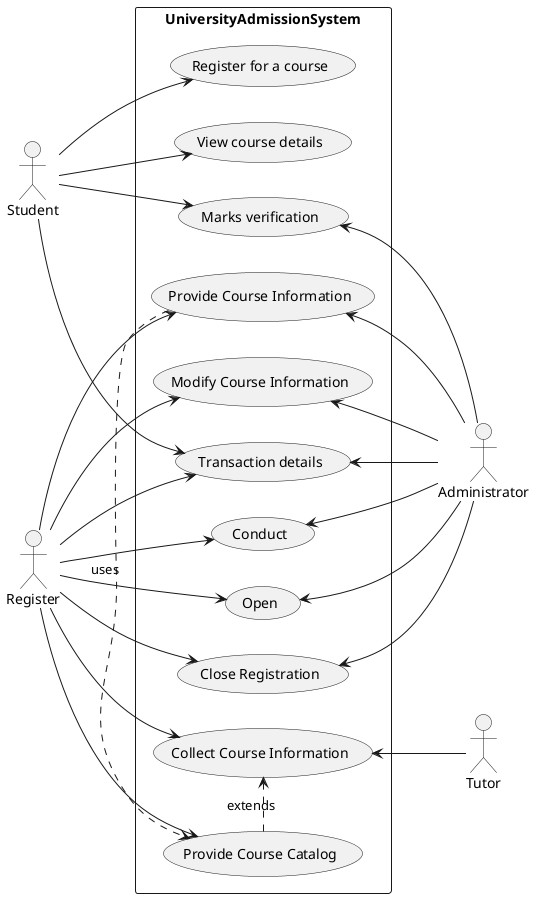 @startuml
left to right direction
actor Student as s
actor Register as r
actor Tutor as t
actor Administrator as a

rectangle UniversityAdmissionSystem {
  usecase "Register for a course" as UC1
  usecase "View course details" as UC2
  usecase "Marks verification" as UC3
  usecase "Transaction details" as UC4
  usecase "Conduct" as UC5
  usecase "Open" as UC6
  usecase "Modify Course Information" as UC7
  usecase "Close Registration" as UC8
  usecase "Provide Course Information" as UC9
  usecase "Provide Course Catalog" as UC10
  usecase "Collect Course Information" as UC11
}

UC9 .> UC10 : uses
UC10 .> UC11 : extends
s --> UC1
s --> UC2
s --> UC3
s --> UC4
r --> UC4
r --> UC5
r --> UC6
r --> UC7
r --> UC8
r --> UC9
r --> UC10
r --> UC11
UC3 <-- a
UC4 <-- a
UC5 <-- a
UC6 <-- a
UC7 <-- a
UC8 <-- a
UC9 <-- a
UC11 <-- t

@enduml
